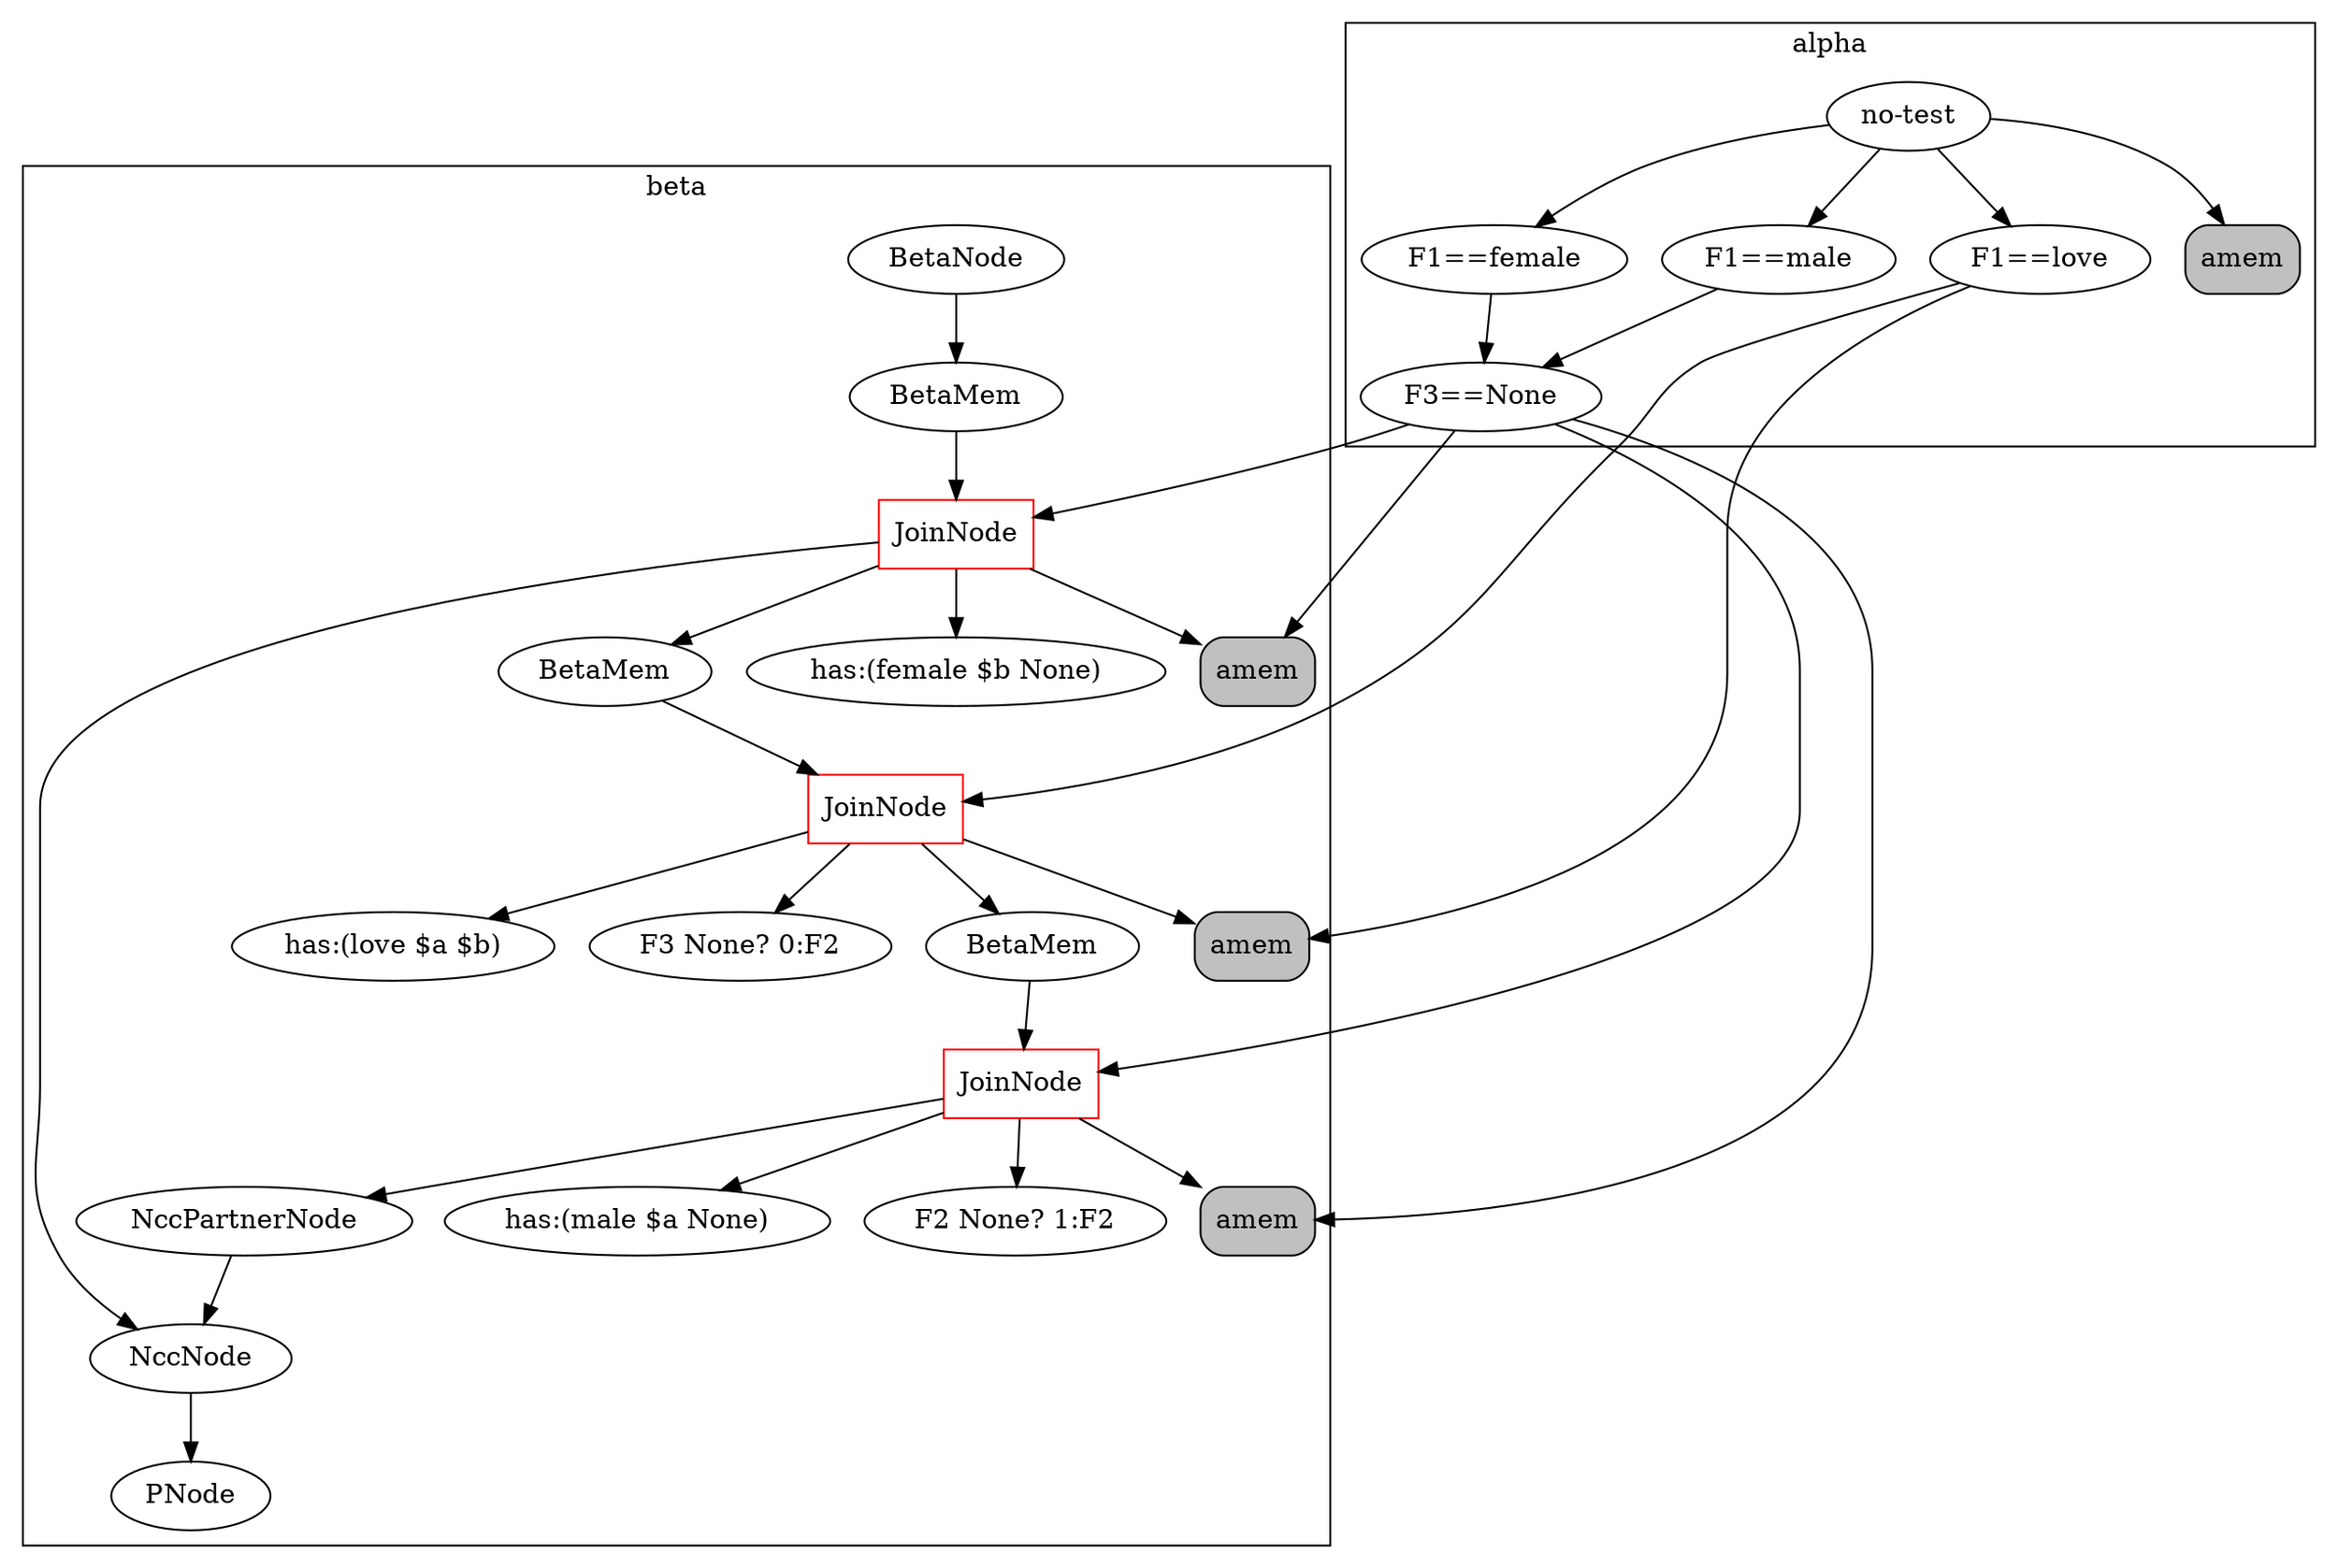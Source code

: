 digraph {
	subgraph cluster_1 {
	label = beta
	"BetaNode 140243741314856" [label="BetaNode"];
	"BetaNode 140243741314856" -> "BetaMemory 140243741413328";
	"BetaMemory 140243741413328" [label="BetaMem"];
	"BetaMemory 140243741413328" -> "JoinNode 140243741450536";
	"JoinNode 140243741450536" [shape=box, color=red, label="JoinNode"];
	"JoinNode 140243741450536" -> "amem:<rete.alpha.AlphaMemory object at 0x7f8d0a6420f0>"
	"JoinNode 140243741450536" -> "has:(female $b None)"
	"JoinNode 140243741450536" -> "BetaMemory 140243741450648";
	"BetaMemory 140243741450648" [label="BetaMem"];
	"BetaMemory 140243741450648" -> "JoinNode 140243741450872";
	"JoinNode 140243741450872" [shape=box, color=red, label="JoinNode"];
	"JoinNode 140243741450872" -> "amem:<rete.alpha.AlphaMemory object at 0x7f8d0a642208>"
	"JoinNode 140243741450872" -> "has:(love $a $b)"
	"JoinNode 140243741450872" -> "F3 None? 0:F2"
	"JoinNode 140243741450872" -> "BetaMemory 140243741450928";
	"BetaMemory 140243741450928" [label="BetaMem"];
	"BetaMemory 140243741450928" -> "JoinNode 140243741451208";
	"JoinNode 140243741451208" [shape=box, color=red, label="JoinNode"];
	"JoinNode 140243741451208" -> "amem:<rete.alpha.AlphaMemory object at 0x7f8d0a642390>"
	"JoinNode 140243741451208" -> "has:(male $a None)"
	"JoinNode 140243741451208" -> "F2 None? 1:F2"
	"JoinNode 140243741451208" -> "<rete.ncc_node.NccPartnerNode object at 0x7f8d0a642400>";
	"<rete.ncc_node.NccPartnerNode object at 0x7f8d0a642400>" [label="NccPartnerNode"];
	"<rete.ncc_node.NccPartnerNode object at 0x7f8d0a642400>" -> "<rete.ncc_node.NccNode object at 0x7f8d0a642160>";
	"JoinNode 140243741450536" -> "<rete.ncc_node.NccNode object at 0x7f8d0a642160>";
	"<rete.ncc_node.NccNode object at 0x7f8d0a642160>" [label="NccNode"];
	"<rete.ncc_node.NccNode object at 0x7f8d0a642160>" -> "PNode 140243741413272";
	"PNode 140243741413272" [label="PNode"];
	}
	subgraph cluster_0 {
	label = alpha
	"no-test" -> "F1==female";
	"F1==female" -> "F3==None";
	"F3==None" -> "amem:<rete.alpha.AlphaMemory object at 0x7f8d0a6420f0>";
	"amem:<rete.alpha.AlphaMemory object at 0x7f8d0a6420f0>" [shape=box, style="rounded,filled", label="amem", fillcolor=gray];
	"no-test" -> "F1==love";
	"F1==love" -> "amem:<rete.alpha.AlphaMemory object at 0x7f8d0a642208>";
	"amem:<rete.alpha.AlphaMemory object at 0x7f8d0a642208>" [shape=box, style="rounded,filled", label="amem", fillcolor=gray];
	"no-test" -> "F1==male";
	"F1==male" -> "F3==None";
	"F3==None" -> "amem:<rete.alpha.AlphaMemory object at 0x7f8d0a642390>";
	"amem:<rete.alpha.AlphaMemory object at 0x7f8d0a642390>" [shape=box, style="rounded,filled", label="amem", fillcolor=gray];
	"no-test" -> "amem:<rete.alpha.AlphaMemory object at 0x7f8d0a620e48>";
	"amem:<rete.alpha.AlphaMemory object at 0x7f8d0a620e48>" [shape=box, style="rounded,filled", label="amem", fillcolor=gray];
	}
	"F3==None" -> "JoinNode 140243741450536";
	"F1==love" -> "JoinNode 140243741450872";
	"F3==None" -> "JoinNode 140243741451208";
}